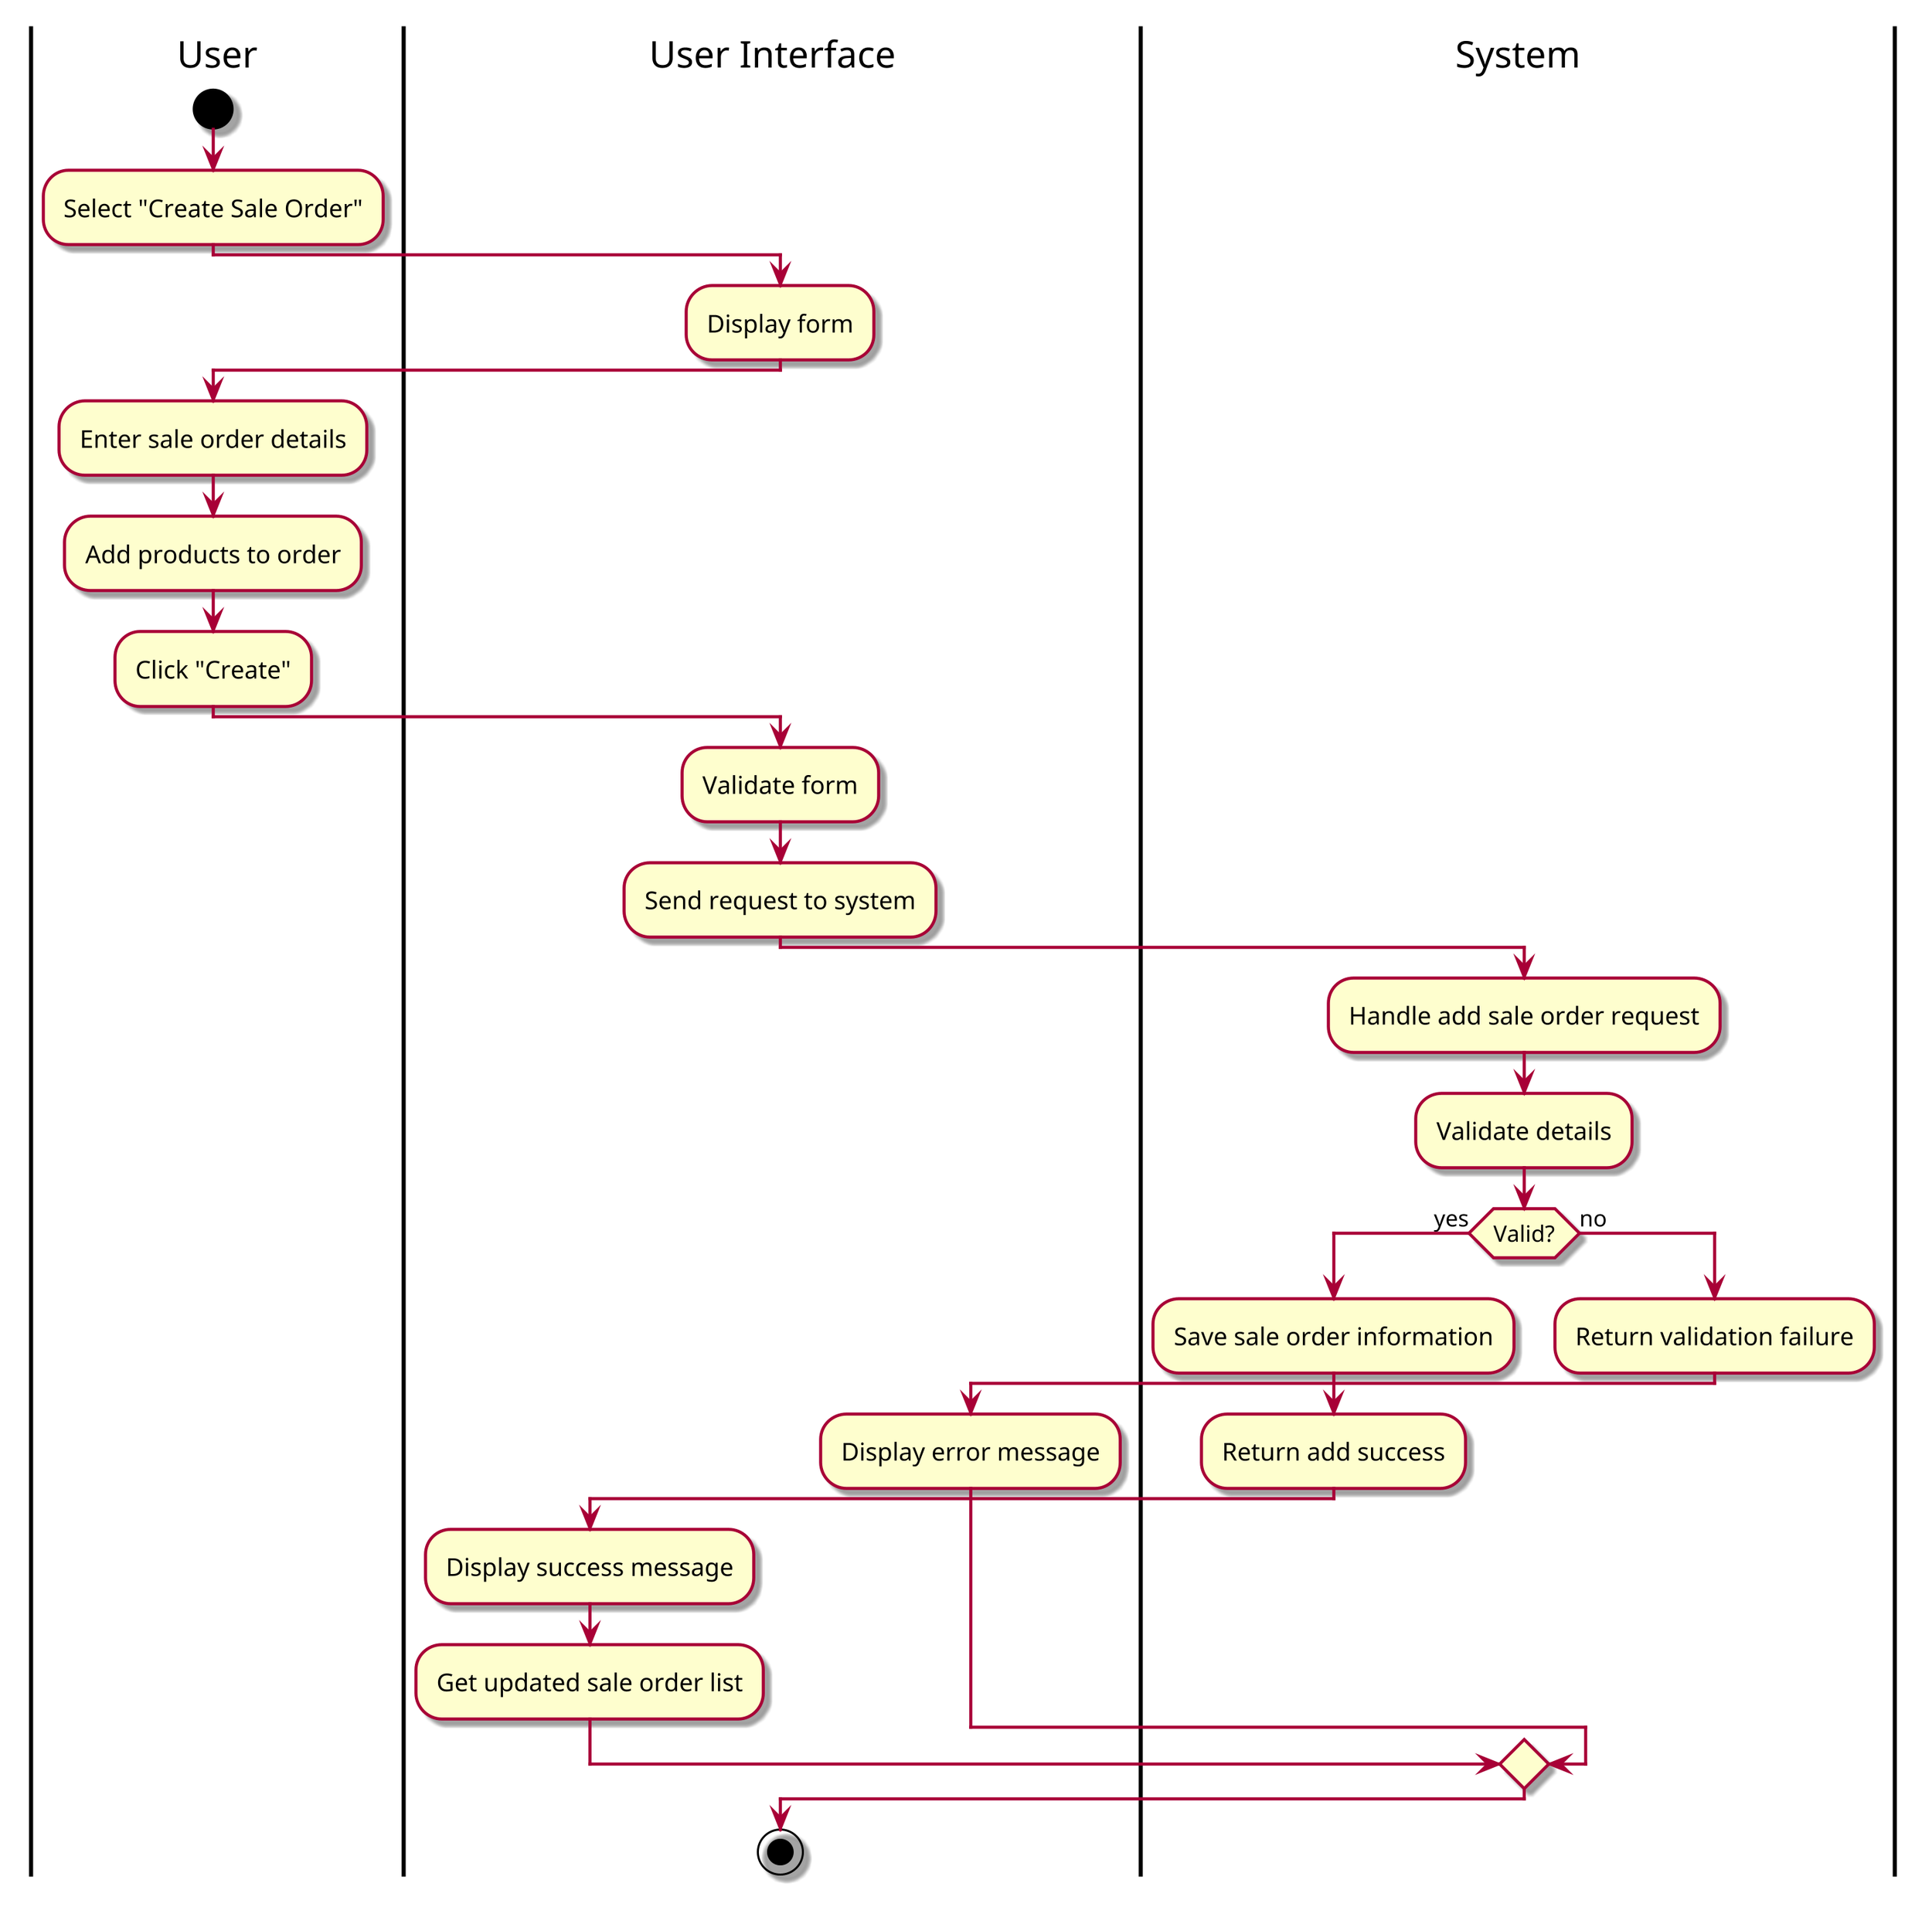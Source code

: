 @startuml Create Sale Order
skin rose
scale 3

|User|
start
:Select "Create Sale Order";
|User Interface|
:Display form;
|User|
:Enter sale order details;
:Add products to order;
:Click "Create";
|User Interface|
:Validate form;
:Send request to system;
|System|
:Handle add sale order request;
:Validate details;
if (Valid?) then (yes)
  :Save sale order information;
  :Return add success;
  |User Interface|
  :Display success message;
  :Get updated sale order list;
else (no)
  |System|
  :Return validation failure;
  |User Interface|
  :Display error message;
endif
stop

@enduml